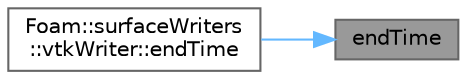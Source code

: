 digraph "endTime"
{
 // LATEX_PDF_SIZE
  bgcolor="transparent";
  edge [fontname=Helvetica,fontsize=10,labelfontname=Helvetica,labelfontsize=10];
  node [fontname=Helvetica,fontsize=10,shape=box,height=0.2,width=0.4];
  rankdir="RL";
  Node1 [id="Node000001",label="endTime",height=0.2,width=0.4,color="gray40", fillcolor="grey60", style="filled", fontcolor="black",tooltip=" "];
  Node1 -> Node2 [id="edge1_Node000001_Node000002",dir="back",color="steelblue1",style="solid",tooltip=" "];
  Node2 [id="Node000002",label="Foam::surfaceWriters\l::vtkWriter::endTime",height=0.2,width=0.4,color="grey40", fillcolor="white", style="filled",URL="$classFoam_1_1surfaceWriters_1_1vtkWriter.html#a10aef9d1ca546107a83bcc88a7c373b4",tooltip=" "];
}
